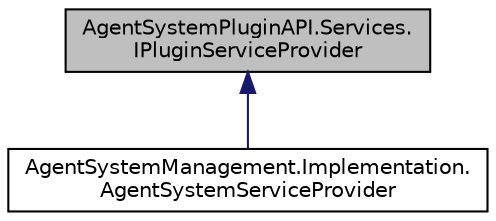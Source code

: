 digraph "AgentSystemPluginAPI.Services.IPluginServiceProvider"
{
  edge [fontname="Helvetica",fontsize="10",labelfontname="Helvetica",labelfontsize="10"];
  node [fontname="Helvetica",fontsize="10",shape=record];
  Node1 [label="AgentSystemPluginAPI.Services.\lIPluginServiceProvider",height=0.2,width=0.4,color="black", fillcolor="grey75", style="filled" fontcolor="black"];
  Node1 -> Node2 [dir="back",color="midnightblue",fontsize="10",style="solid",fontname="Helvetica"];
  Node2 [label="AgentSystemManagement.Implementation.\lAgentSystemServiceProvider",height=0.2,width=0.4,color="black", fillcolor="white", style="filled",URL="$class_agent_system_management_1_1_implementation_1_1_agent_system_service_provider.html"];
}

